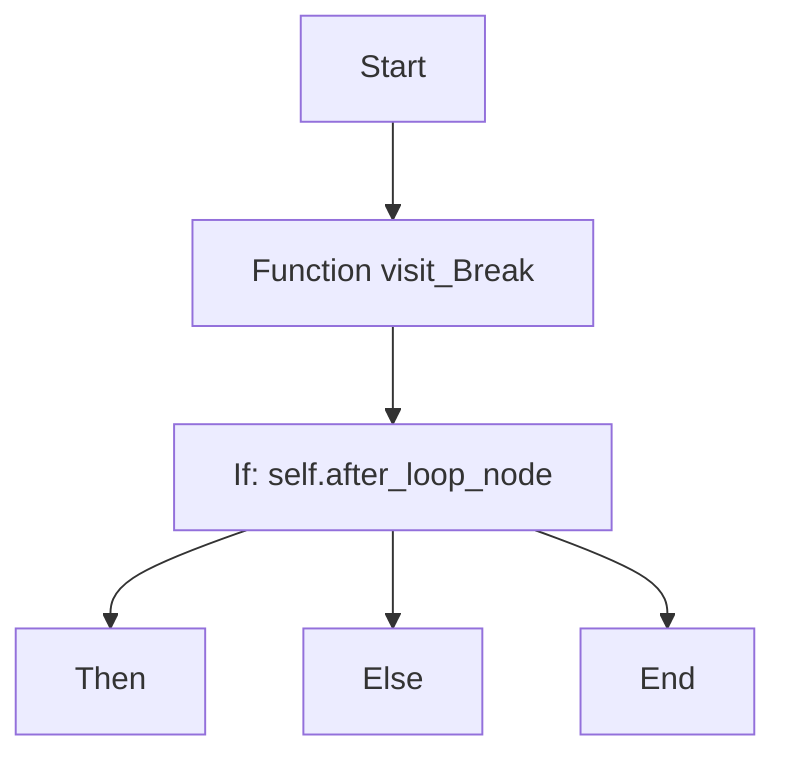 flowchart TD
Start["Start"]
node1["Function visit_Break"]
Start --> node1
node2["If: self.after_loop_node"]
node1 --> node2
node3["Then"]
node2 --> node3
node4["Else"]
node2 --> node4
End["End"]
node2 --> End